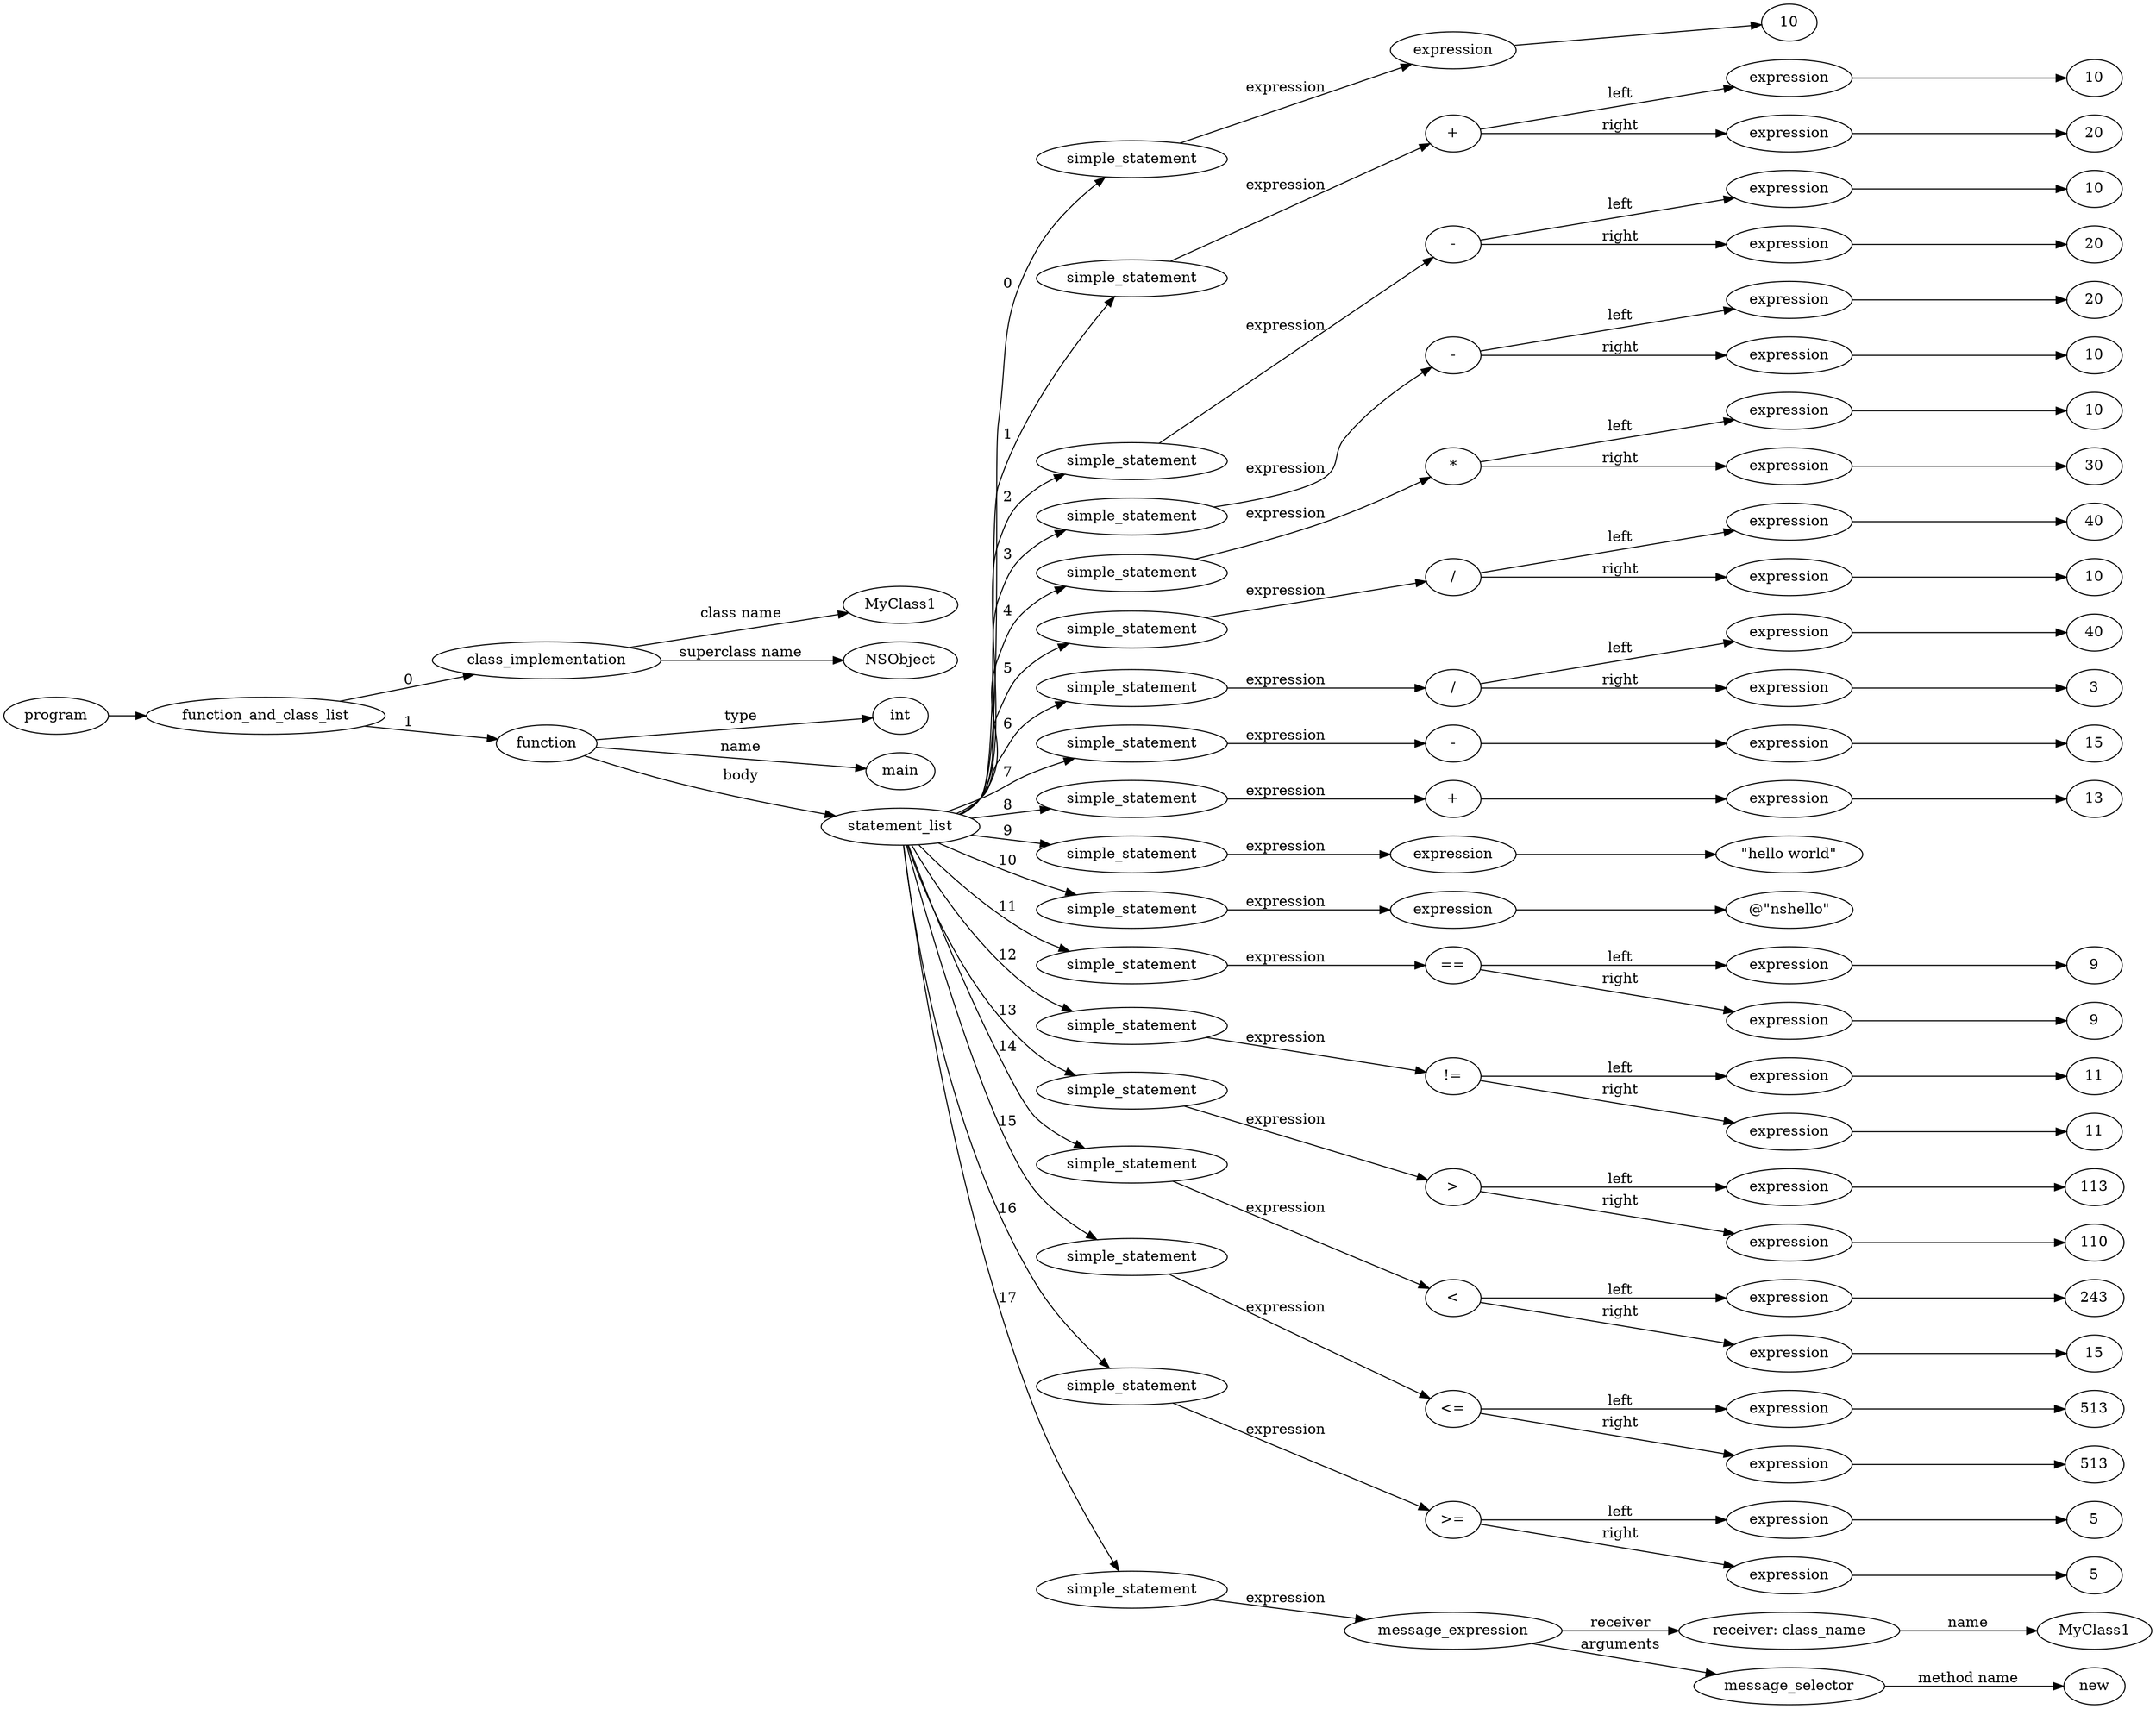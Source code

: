 digraph ObjectiveC { rankdir="LR";
98[label="program"];
98->1;
1[label="function_and_class_list"];
1->0[label="0"];
0[label="class_implementation"];
0.1 [label="MyClass1"];
0->0.1 [label="class name"];
0.2 [label="NSObject"];
0->0.2 [label="superclass name"];
1->97[label="1"];
97[label="function"];
97->2[label="type"];
2[label="int"];
97->97.1 [label="name"];
97.1 [label="main"];
97->6[label="body"];
6[label="statement_list"];
6->5[label="0"];
5[label="simple_statement"];
5->4[label="expression"];
4[label="expression"];
4->3;
3[label="10"];
6->12[label="1"];
12[label="simple_statement"];
12->11[label="expression"];
11[label="expression"];
11[label="+"];
11->8[label="left"];
8[label="expression"];
8->7;
7[label="10"];
11->10[label="right"];
10[label="expression"];
10->9;
9[label="20"];
6->18[label="2"];
18[label="simple_statement"];
18->17[label="expression"];
17[label="expression"];
17[label="-"];
17->14[label="left"];
14[label="expression"];
14->13;
13[label="10"];
17->16[label="right"];
16[label="expression"];
16->15;
15[label="20"];
6->24[label="3"];
24[label="simple_statement"];
24->23[label="expression"];
23[label="expression"];
23[label="-"];
23->20[label="left"];
20[label="expression"];
20->19;
19[label="20"];
23->22[label="right"];
22[label="expression"];
22->21;
21[label="10"];
6->30[label="4"];
30[label="simple_statement"];
30->29[label="expression"];
29[label="expression"];
29[label="*"];
29->26[label="left"];
26[label="expression"];
26->25;
25[label="10"];
29->28[label="right"];
28[label="expression"];
28->27;
27[label="30"];
6->36[label="5"];
36[label="simple_statement"];
36->35[label="expression"];
35[label="expression"];
35[label="/"];
35->32[label="left"];
32[label="expression"];
32->31;
31[label="40"];
35->34[label="right"];
34[label="expression"];
34->33;
33[label="10"];
6->42[label="6"];
42[label="simple_statement"];
42->41[label="expression"];
41[label="expression"];
41[label="/"];
41->38[label="left"];
38[label="expression"];
38->37;
37[label="40"];
41->40[label="right"];
40[label="expression"];
40->39;
39[label="3"];
6->46[label="7"];
46[label="simple_statement"];
46->45[label="expression"];
45[label="expression"];
45[label="-"];
45->44;
44[label="expression"];
44->43;
43[label="15"];
6->50[label="8"];
50[label="simple_statement"];
50->49[label="expression"];
49[label="expression"];
49[label="+"];
49->48;
48[label="expression"];
48->47;
47[label="13"];
6->53[label="9"];
53[label="simple_statement"];
53->52[label="expression"];
52[label="expression"];
52->51;
51[label=<"hello world">];
6->56[label="10"];
56[label="simple_statement"];
56->55[label="expression"];
55[label="expression"];
55->54;
54[label=<@"nshello">];
6->62[label="11"];
62[label="simple_statement"];
62->61[label="expression"];
61[label="expression"];
61[label="=="];
61->58[label="left"];
58[label="expression"];
58->57;
57[label="9"];
61->60[label="right"];
60[label="expression"];
60->59;
59[label="9"];
6->68[label="12"];
68[label="simple_statement"];
68->67[label="expression"];
67[label="expression"];
67[label="!="];
67->64[label="left"];
64[label="expression"];
64->63;
63[label="11"];
67->66[label="right"];
66[label="expression"];
66->65;
65[label="11"];
6->74[label="13"];
74[label="simple_statement"];
74->73[label="expression"];
73[label="expression"];
73[label=">"];
73->70[label="left"];
70[label="expression"];
70->69;
69[label="113"];
73->72[label="right"];
72[label="expression"];
72->71;
71[label="110"];
6->80[label="14"];
80[label="simple_statement"];
80->79[label="expression"];
79[label="expression"];
79[label="<"];
79->76[label="left"];
76[label="expression"];
76->75;
75[label="243"];
79->78[label="right"];
78[label="expression"];
78->77;
77[label="15"];
6->86[label="15"];
86[label="simple_statement"];
86->85[label="expression"];
85[label="expression"];
85[label="<="];
85->82[label="left"];
82[label="expression"];
82->81;
81[label="513"];
85->84[label="right"];
84[label="expression"];
84->83;
83[label="513"];
6->92[label="16"];
92[label="simple_statement"];
92->91[label="expression"];
91[label="expression"];
91[label=">="];
91->88[label="left"];
88[label="expression"];
88->87;
87[label="5"];
91->90[label="right"];
90[label="expression"];
90->89;
89[label="5"];
6->96[label="17"];
96[label="simple_statement"];
96->95[label="expression"];
95[label="expression"];
95[label="message_expression"];
95->93[label="receiver"];
93[label="receiver: class_name"];
93.1 [label="MyClass1"];
93->93.1 [label="name"];
95->94[label="arguments"];
94[label="message_selector"];
94.1 [label="new"];
94->94.1 [label="method name"]; 
}
